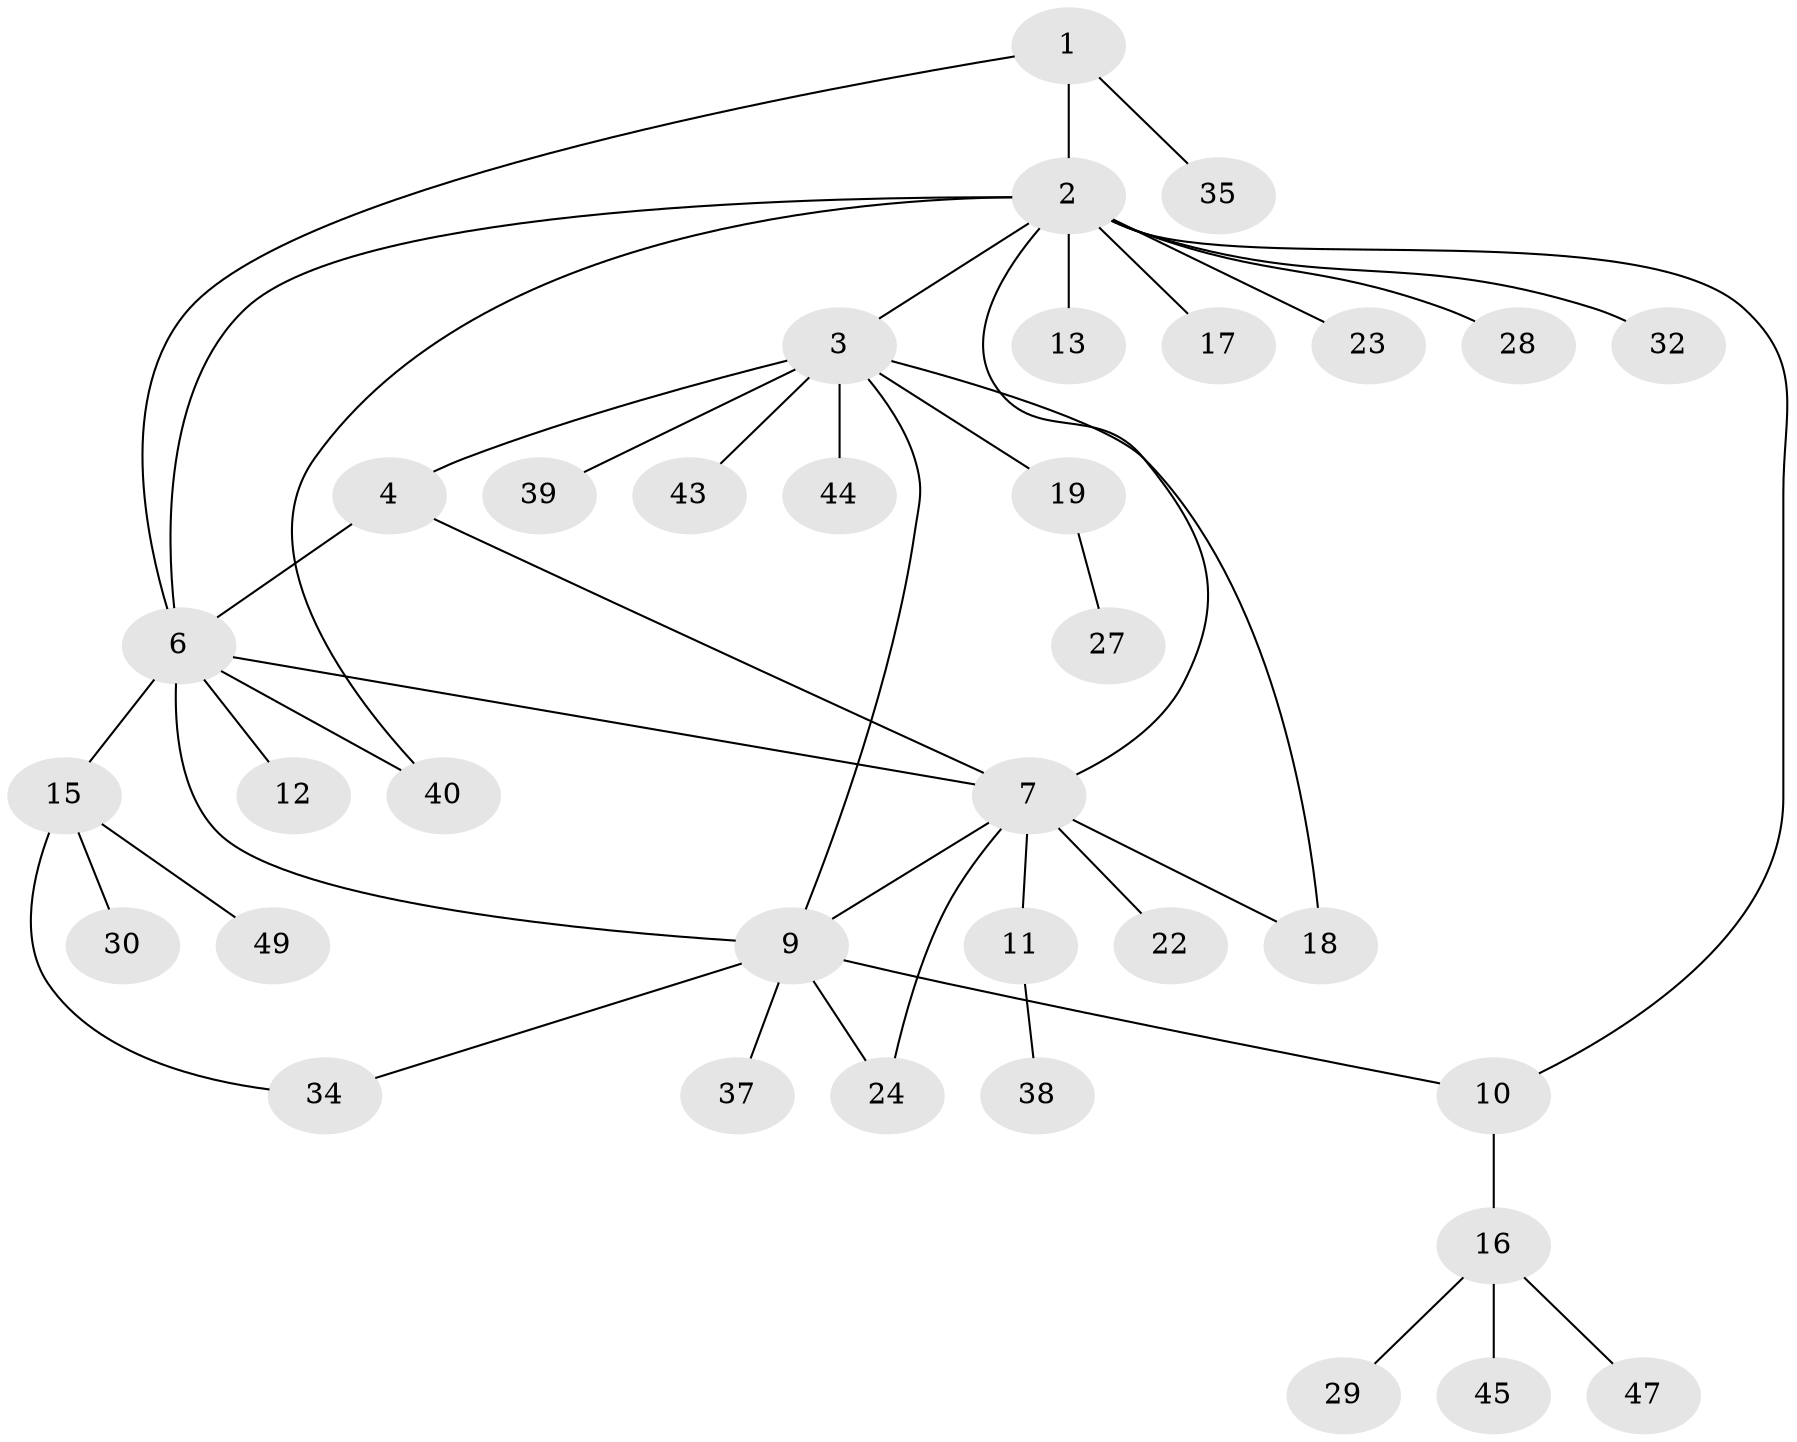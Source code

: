 // original degree distribution, {4: 0.04, 12: 0.02, 8: 0.06, 3: 0.1, 2: 0.24, 7: 0.02, 1: 0.5, 5: 0.02}
// Generated by graph-tools (version 1.1) at 2025/11/02/27/25 16:11:33]
// undirected, 35 vertices, 45 edges
graph export_dot {
graph [start="1"]
  node [color=gray90,style=filled];
  1 [super="+25"];
  2 [super="+46"];
  3 [super="+14"];
  4 [super="+5"];
  6 [super="+33"];
  7 [super="+8"];
  9 [super="+42"];
  10;
  11;
  12;
  13;
  15 [super="+31"];
  16 [super="+26"];
  17;
  18 [super="+21"];
  19 [super="+20"];
  22;
  23;
  24 [super="+50"];
  27;
  28;
  29;
  30;
  32;
  34 [super="+36"];
  35;
  37;
  38 [super="+41"];
  39 [super="+48"];
  40;
  43;
  44;
  45;
  47;
  49;
  1 -- 2;
  1 -- 6;
  1 -- 35;
  2 -- 3;
  2 -- 10;
  2 -- 13;
  2 -- 17;
  2 -- 23;
  2 -- 28;
  2 -- 32;
  2 -- 40;
  2 -- 6;
  2 -- 7;
  3 -- 4;
  3 -- 9;
  3 -- 18;
  3 -- 39;
  3 -- 43;
  3 -- 44;
  3 -- 19;
  4 -- 6;
  4 -- 7;
  6 -- 9;
  6 -- 12;
  6 -- 15;
  6 -- 40;
  6 -- 7;
  7 -- 9;
  7 -- 22;
  7 -- 11;
  7 -- 18;
  7 -- 24;
  9 -- 10;
  9 -- 24;
  9 -- 34;
  9 -- 37;
  10 -- 16;
  11 -- 38;
  15 -- 30;
  15 -- 34;
  15 -- 49;
  16 -- 29;
  16 -- 45;
  16 -- 47;
  19 -- 27;
}
